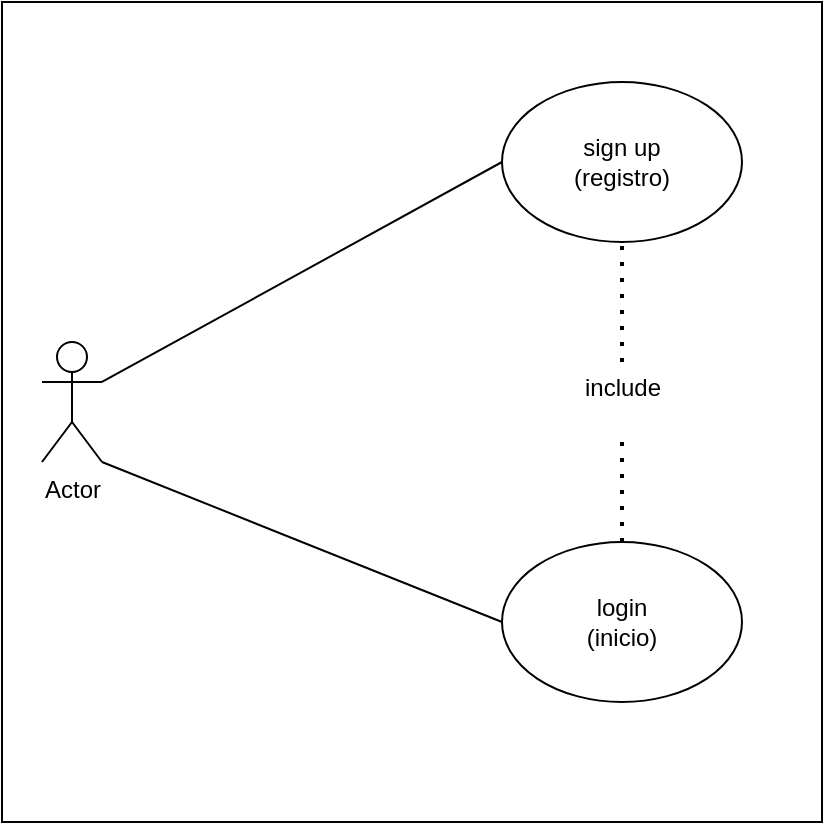 <mxfile version="24.2.5" type="device">
  <diagram name="Página-1" id="VSMhNetdluQPbUnK7ElE">
    <mxGraphModel dx="1050" dy="557" grid="1" gridSize="10" guides="1" tooltips="1" connect="1" arrows="1" fold="1" page="1" pageScale="1" pageWidth="827" pageHeight="1169" math="0" shadow="0">
      <root>
        <mxCell id="0" />
        <mxCell id="1" parent="0" />
        <mxCell id="2wRH_M9c8gybnX-9OgQG-1" value="Actor" style="shape=umlActor;verticalLabelPosition=bottom;verticalAlign=top;html=1;outlineConnect=0;" vertex="1" parent="1">
          <mxGeometry x="120" y="190" width="30" height="60" as="geometry" />
        </mxCell>
        <mxCell id="2wRH_M9c8gybnX-9OgQG-2" value="&lt;div&gt;&lt;br&gt;&lt;/div&gt;&lt;div&gt;login&lt;/div&gt;(inicio)&lt;div&gt;&lt;br&gt;&lt;/div&gt;" style="ellipse;whiteSpace=wrap;html=1;" vertex="1" parent="1">
          <mxGeometry x="350" y="290" width="120" height="80" as="geometry" />
        </mxCell>
        <mxCell id="2wRH_M9c8gybnX-9OgQG-3" value="&lt;div&gt;sign up&lt;/div&gt;(registro)" style="ellipse;whiteSpace=wrap;html=1;" vertex="1" parent="1">
          <mxGeometry x="350" y="60" width="120" height="80" as="geometry" />
        </mxCell>
        <mxCell id="2wRH_M9c8gybnX-9OgQG-4" value="" style="endArrow=none;html=1;rounded=0;exitX=1;exitY=0.333;exitDx=0;exitDy=0;exitPerimeter=0;entryX=0;entryY=0.5;entryDx=0;entryDy=0;" edge="1" parent="1" source="2wRH_M9c8gybnX-9OgQG-1" target="2wRH_M9c8gybnX-9OgQG-3">
          <mxGeometry width="50" height="50" relative="1" as="geometry">
            <mxPoint x="390" y="320" as="sourcePoint" />
            <mxPoint x="440" y="270" as="targetPoint" />
          </mxGeometry>
        </mxCell>
        <mxCell id="2wRH_M9c8gybnX-9OgQG-5" value="" style="endArrow=none;html=1;rounded=0;exitX=1;exitY=1;exitDx=0;exitDy=0;exitPerimeter=0;entryX=0;entryY=0.5;entryDx=0;entryDy=0;" edge="1" parent="1" source="2wRH_M9c8gybnX-9OgQG-1" target="2wRH_M9c8gybnX-9OgQG-2">
          <mxGeometry width="50" height="50" relative="1" as="geometry">
            <mxPoint x="390" y="320" as="sourcePoint" />
            <mxPoint x="440" y="270" as="targetPoint" />
          </mxGeometry>
        </mxCell>
        <mxCell id="2wRH_M9c8gybnX-9OgQG-6" value="" style="endArrow=none;dashed=1;html=1;dashPattern=1 3;strokeWidth=2;rounded=0;entryX=0.5;entryY=1;entryDx=0;entryDy=0;exitX=0.5;exitY=0;exitDx=0;exitDy=0;" edge="1" parent="1" source="2wRH_M9c8gybnX-9OgQG-7" target="2wRH_M9c8gybnX-9OgQG-3">
          <mxGeometry width="50" height="50" relative="1" as="geometry">
            <mxPoint x="390" y="320" as="sourcePoint" />
            <mxPoint x="440" y="270" as="targetPoint" />
          </mxGeometry>
        </mxCell>
        <mxCell id="2wRH_M9c8gybnX-9OgQG-8" value="" style="endArrow=none;dashed=1;html=1;dashPattern=1 3;strokeWidth=2;rounded=0;entryX=0.5;entryY=1;entryDx=0;entryDy=0;exitX=0.5;exitY=0;exitDx=0;exitDy=0;" edge="1" parent="1" source="2wRH_M9c8gybnX-9OgQG-2" target="2wRH_M9c8gybnX-9OgQG-7">
          <mxGeometry width="50" height="50" relative="1" as="geometry">
            <mxPoint x="410" y="290" as="sourcePoint" />
            <mxPoint x="410" y="140" as="targetPoint" />
          </mxGeometry>
        </mxCell>
        <mxCell id="2wRH_M9c8gybnX-9OgQG-7" value="include&lt;div&gt;&lt;br&gt;&lt;/div&gt;" style="text;html=1;align=center;verticalAlign=middle;resizable=0;points=[];autosize=1;strokeColor=none;fillColor=none;" vertex="1" parent="1">
          <mxGeometry x="380" y="200" width="60" height="40" as="geometry" />
        </mxCell>
        <mxCell id="2wRH_M9c8gybnX-9OgQG-9" value="" style="whiteSpace=wrap;html=1;aspect=fixed;gradientColor=none;fillColor=none;" vertex="1" parent="1">
          <mxGeometry x="100" y="20" width="410" height="410" as="geometry" />
        </mxCell>
      </root>
    </mxGraphModel>
  </diagram>
</mxfile>
